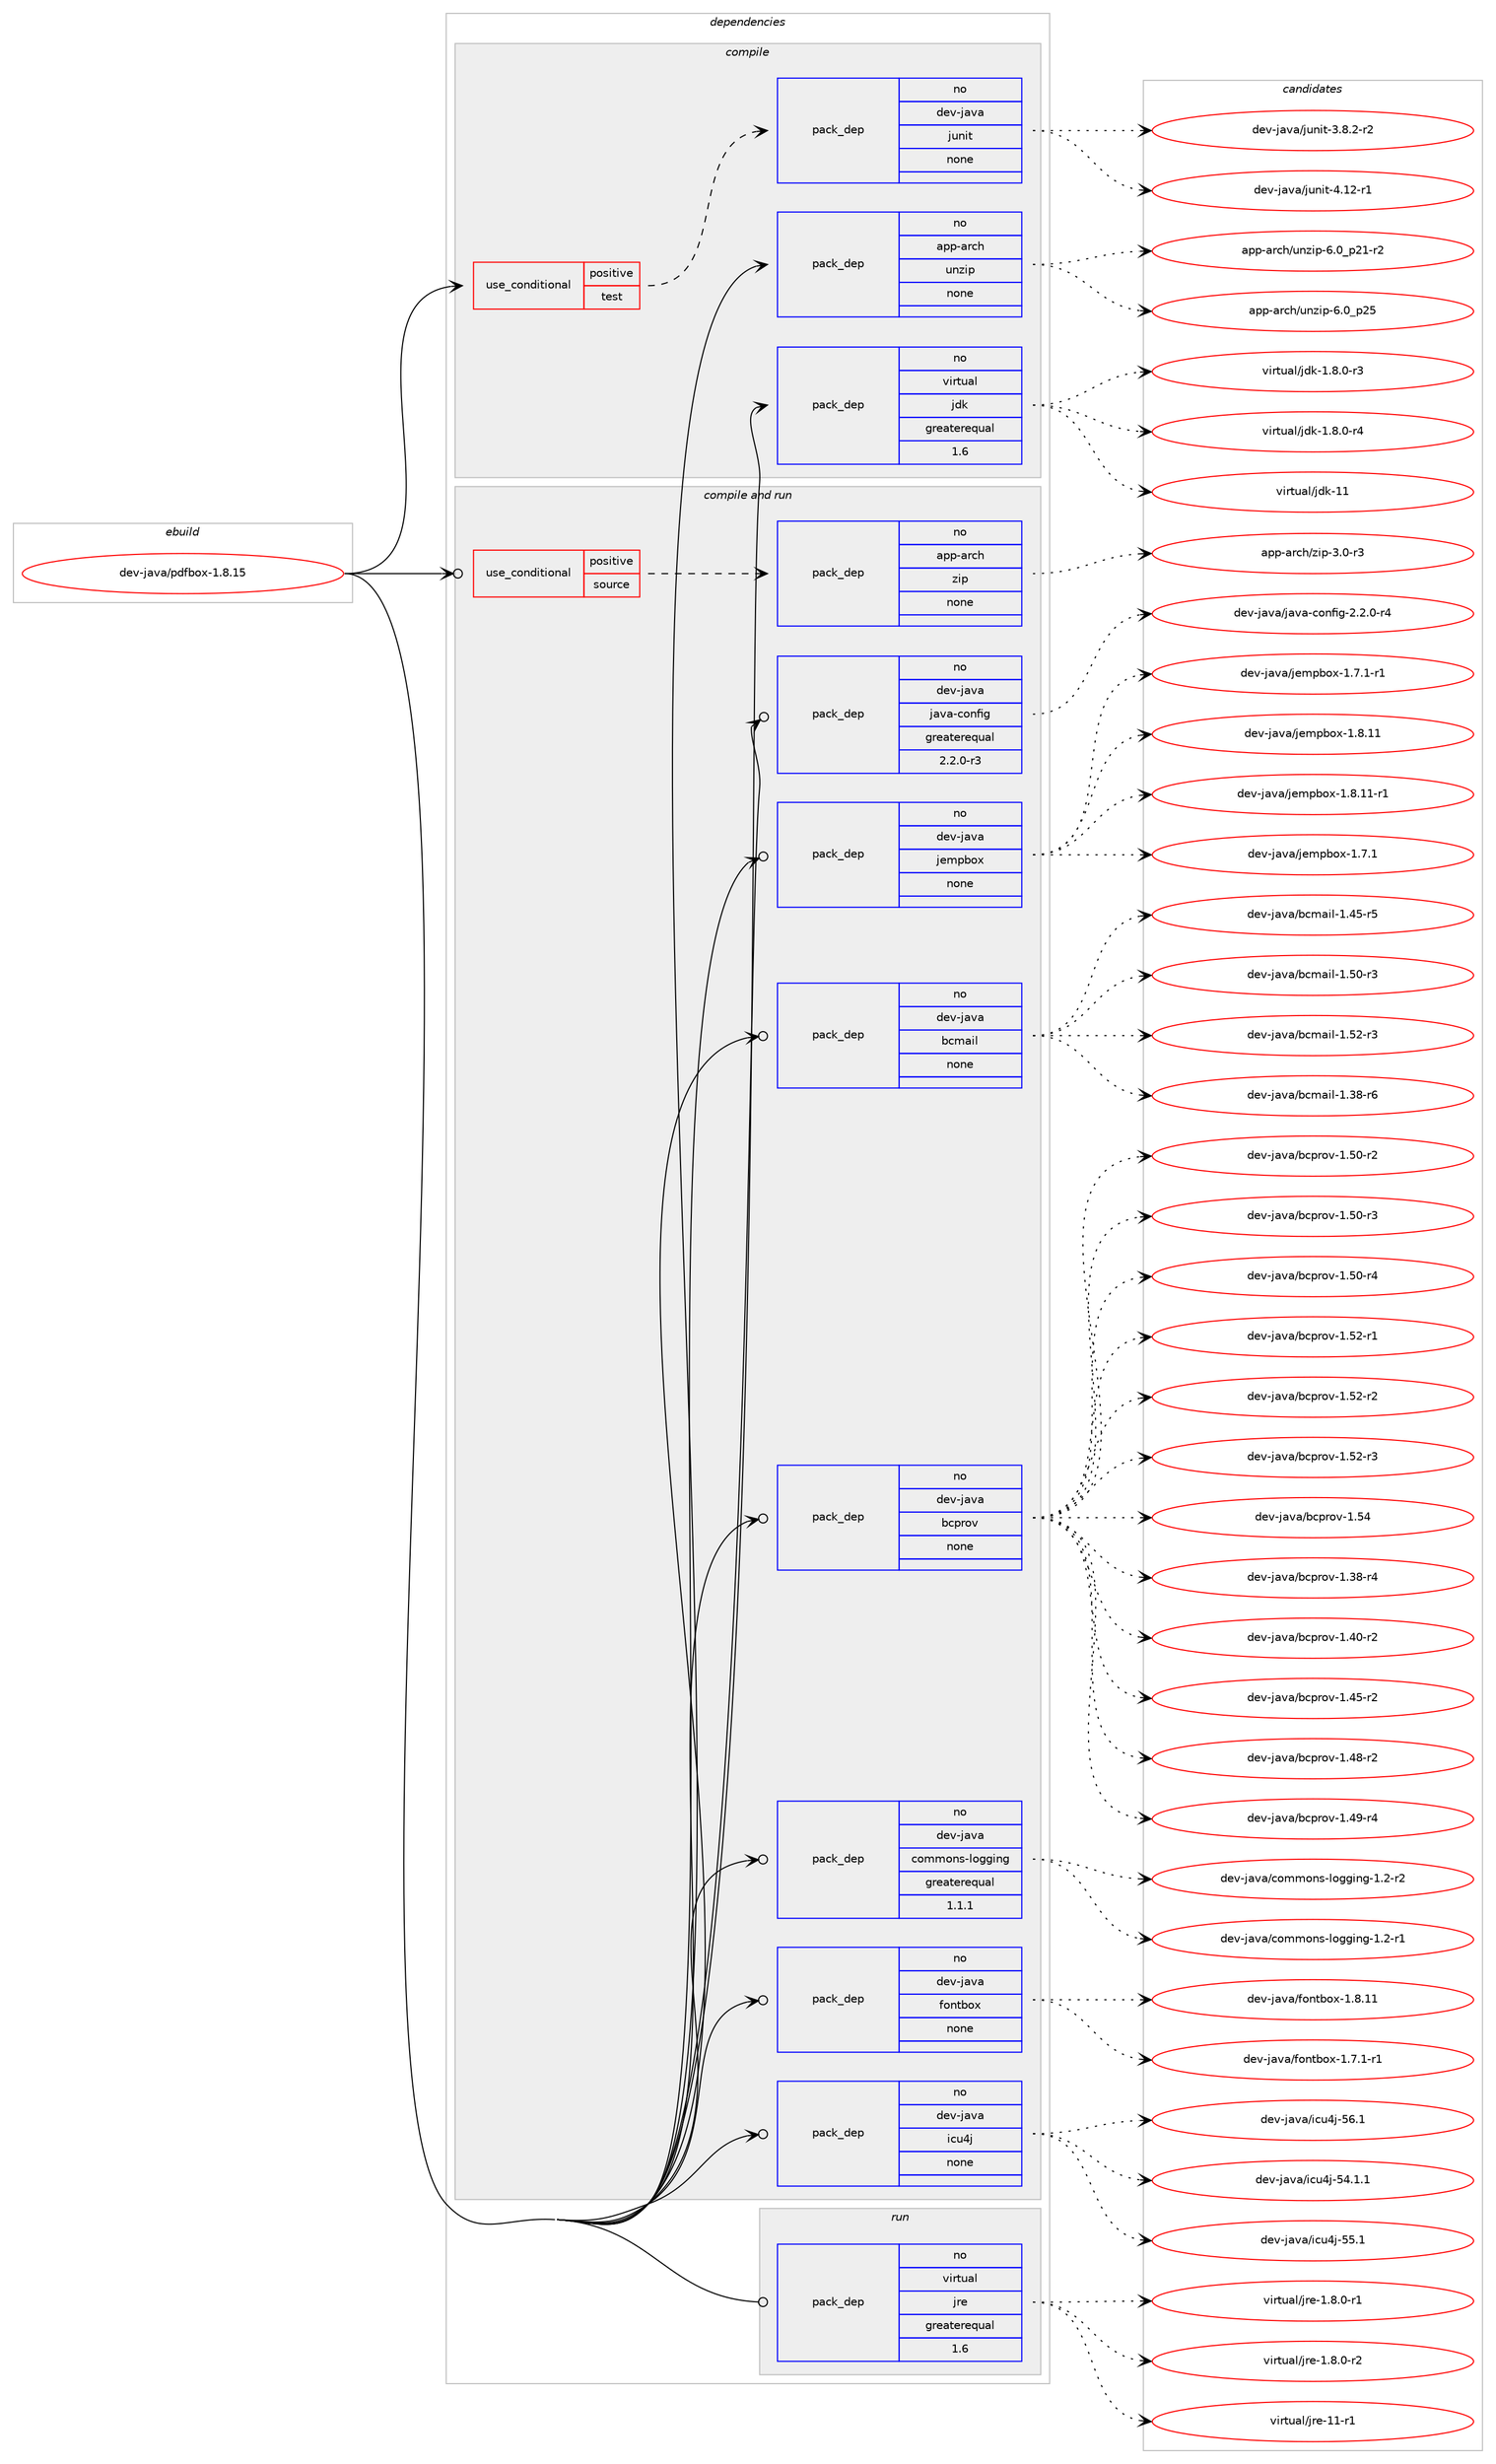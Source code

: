 digraph prolog {

# *************
# Graph options
# *************

newrank=true;
concentrate=true;
compound=true;
graph [rankdir=LR,fontname=Helvetica,fontsize=10,ranksep=1.5];#, ranksep=2.5, nodesep=0.2];
edge  [arrowhead=vee];
node  [fontname=Helvetica,fontsize=10];

# **********
# The ebuild
# **********

subgraph cluster_leftcol {
color=gray;
rank=same;
label=<<i>ebuild</i>>;
id [label="dev-java/pdfbox-1.8.15", color=red, width=4, href="../dev-java/pdfbox-1.8.15.svg"];
}

# ****************
# The dependencies
# ****************

subgraph cluster_midcol {
color=gray;
label=<<i>dependencies</i>>;
subgraph cluster_compile {
fillcolor="#eeeeee";
style=filled;
label=<<i>compile</i>>;
subgraph cond129346 {
dependency555975 [label=<<TABLE BORDER="0" CELLBORDER="1" CELLSPACING="0" CELLPADDING="4"><TR><TD ROWSPAN="3" CELLPADDING="10">use_conditional</TD></TR><TR><TD>positive</TD></TR><TR><TD>test</TD></TR></TABLE>>, shape=none, color=red];
subgraph pack415439 {
dependency555976 [label=<<TABLE BORDER="0" CELLBORDER="1" CELLSPACING="0" CELLPADDING="4" WIDTH="220"><TR><TD ROWSPAN="6" CELLPADDING="30">pack_dep</TD></TR><TR><TD WIDTH="110">no</TD></TR><TR><TD>dev-java</TD></TR><TR><TD>junit</TD></TR><TR><TD>none</TD></TR><TR><TD></TD></TR></TABLE>>, shape=none, color=blue];
}
dependency555975:e -> dependency555976:w [weight=20,style="dashed",arrowhead="vee"];
}
id:e -> dependency555975:w [weight=20,style="solid",arrowhead="vee"];
subgraph pack415440 {
dependency555977 [label=<<TABLE BORDER="0" CELLBORDER="1" CELLSPACING="0" CELLPADDING="4" WIDTH="220"><TR><TD ROWSPAN="6" CELLPADDING="30">pack_dep</TD></TR><TR><TD WIDTH="110">no</TD></TR><TR><TD>app-arch</TD></TR><TR><TD>unzip</TD></TR><TR><TD>none</TD></TR><TR><TD></TD></TR></TABLE>>, shape=none, color=blue];
}
id:e -> dependency555977:w [weight=20,style="solid",arrowhead="vee"];
subgraph pack415441 {
dependency555978 [label=<<TABLE BORDER="0" CELLBORDER="1" CELLSPACING="0" CELLPADDING="4" WIDTH="220"><TR><TD ROWSPAN="6" CELLPADDING="30">pack_dep</TD></TR><TR><TD WIDTH="110">no</TD></TR><TR><TD>virtual</TD></TR><TR><TD>jdk</TD></TR><TR><TD>greaterequal</TD></TR><TR><TD>1.6</TD></TR></TABLE>>, shape=none, color=blue];
}
id:e -> dependency555978:w [weight=20,style="solid",arrowhead="vee"];
}
subgraph cluster_compileandrun {
fillcolor="#eeeeee";
style=filled;
label=<<i>compile and run</i>>;
subgraph cond129347 {
dependency555979 [label=<<TABLE BORDER="0" CELLBORDER="1" CELLSPACING="0" CELLPADDING="4"><TR><TD ROWSPAN="3" CELLPADDING="10">use_conditional</TD></TR><TR><TD>positive</TD></TR><TR><TD>source</TD></TR></TABLE>>, shape=none, color=red];
subgraph pack415442 {
dependency555980 [label=<<TABLE BORDER="0" CELLBORDER="1" CELLSPACING="0" CELLPADDING="4" WIDTH="220"><TR><TD ROWSPAN="6" CELLPADDING="30">pack_dep</TD></TR><TR><TD WIDTH="110">no</TD></TR><TR><TD>app-arch</TD></TR><TR><TD>zip</TD></TR><TR><TD>none</TD></TR><TR><TD></TD></TR></TABLE>>, shape=none, color=blue];
}
dependency555979:e -> dependency555980:w [weight=20,style="dashed",arrowhead="vee"];
}
id:e -> dependency555979:w [weight=20,style="solid",arrowhead="odotvee"];
subgraph pack415443 {
dependency555981 [label=<<TABLE BORDER="0" CELLBORDER="1" CELLSPACING="0" CELLPADDING="4" WIDTH="220"><TR><TD ROWSPAN="6" CELLPADDING="30">pack_dep</TD></TR><TR><TD WIDTH="110">no</TD></TR><TR><TD>dev-java</TD></TR><TR><TD>bcmail</TD></TR><TR><TD>none</TD></TR><TR><TD></TD></TR></TABLE>>, shape=none, color=blue];
}
id:e -> dependency555981:w [weight=20,style="solid",arrowhead="odotvee"];
subgraph pack415444 {
dependency555982 [label=<<TABLE BORDER="0" CELLBORDER="1" CELLSPACING="0" CELLPADDING="4" WIDTH="220"><TR><TD ROWSPAN="6" CELLPADDING="30">pack_dep</TD></TR><TR><TD WIDTH="110">no</TD></TR><TR><TD>dev-java</TD></TR><TR><TD>bcprov</TD></TR><TR><TD>none</TD></TR><TR><TD></TD></TR></TABLE>>, shape=none, color=blue];
}
id:e -> dependency555982:w [weight=20,style="solid",arrowhead="odotvee"];
subgraph pack415445 {
dependency555983 [label=<<TABLE BORDER="0" CELLBORDER="1" CELLSPACING="0" CELLPADDING="4" WIDTH="220"><TR><TD ROWSPAN="6" CELLPADDING="30">pack_dep</TD></TR><TR><TD WIDTH="110">no</TD></TR><TR><TD>dev-java</TD></TR><TR><TD>commons-logging</TD></TR><TR><TD>greaterequal</TD></TR><TR><TD>1.1.1</TD></TR></TABLE>>, shape=none, color=blue];
}
id:e -> dependency555983:w [weight=20,style="solid",arrowhead="odotvee"];
subgraph pack415446 {
dependency555984 [label=<<TABLE BORDER="0" CELLBORDER="1" CELLSPACING="0" CELLPADDING="4" WIDTH="220"><TR><TD ROWSPAN="6" CELLPADDING="30">pack_dep</TD></TR><TR><TD WIDTH="110">no</TD></TR><TR><TD>dev-java</TD></TR><TR><TD>fontbox</TD></TR><TR><TD>none</TD></TR><TR><TD></TD></TR></TABLE>>, shape=none, color=blue];
}
id:e -> dependency555984:w [weight=20,style="solid",arrowhead="odotvee"];
subgraph pack415447 {
dependency555985 [label=<<TABLE BORDER="0" CELLBORDER="1" CELLSPACING="0" CELLPADDING="4" WIDTH="220"><TR><TD ROWSPAN="6" CELLPADDING="30">pack_dep</TD></TR><TR><TD WIDTH="110">no</TD></TR><TR><TD>dev-java</TD></TR><TR><TD>icu4j</TD></TR><TR><TD>none</TD></TR><TR><TD></TD></TR></TABLE>>, shape=none, color=blue];
}
id:e -> dependency555985:w [weight=20,style="solid",arrowhead="odotvee"];
subgraph pack415448 {
dependency555986 [label=<<TABLE BORDER="0" CELLBORDER="1" CELLSPACING="0" CELLPADDING="4" WIDTH="220"><TR><TD ROWSPAN="6" CELLPADDING="30">pack_dep</TD></TR><TR><TD WIDTH="110">no</TD></TR><TR><TD>dev-java</TD></TR><TR><TD>java-config</TD></TR><TR><TD>greaterequal</TD></TR><TR><TD>2.2.0-r3</TD></TR></TABLE>>, shape=none, color=blue];
}
id:e -> dependency555986:w [weight=20,style="solid",arrowhead="odotvee"];
subgraph pack415449 {
dependency555987 [label=<<TABLE BORDER="0" CELLBORDER="1" CELLSPACING="0" CELLPADDING="4" WIDTH="220"><TR><TD ROWSPAN="6" CELLPADDING="30">pack_dep</TD></TR><TR><TD WIDTH="110">no</TD></TR><TR><TD>dev-java</TD></TR><TR><TD>jempbox</TD></TR><TR><TD>none</TD></TR><TR><TD></TD></TR></TABLE>>, shape=none, color=blue];
}
id:e -> dependency555987:w [weight=20,style="solid",arrowhead="odotvee"];
}
subgraph cluster_run {
fillcolor="#eeeeee";
style=filled;
label=<<i>run</i>>;
subgraph pack415450 {
dependency555988 [label=<<TABLE BORDER="0" CELLBORDER="1" CELLSPACING="0" CELLPADDING="4" WIDTH="220"><TR><TD ROWSPAN="6" CELLPADDING="30">pack_dep</TD></TR><TR><TD WIDTH="110">no</TD></TR><TR><TD>virtual</TD></TR><TR><TD>jre</TD></TR><TR><TD>greaterequal</TD></TR><TR><TD>1.6</TD></TR></TABLE>>, shape=none, color=blue];
}
id:e -> dependency555988:w [weight=20,style="solid",arrowhead="odot"];
}
}

# **************
# The candidates
# **************

subgraph cluster_choices {
rank=same;
color=gray;
label=<<i>candidates</i>>;

subgraph choice415439 {
color=black;
nodesep=1;
choice100101118451069711897471061171101051164551465646504511450 [label="dev-java/junit-3.8.2-r2", color=red, width=4,href="../dev-java/junit-3.8.2-r2.svg"];
choice1001011184510697118974710611711010511645524649504511449 [label="dev-java/junit-4.12-r1", color=red, width=4,href="../dev-java/junit-4.12-r1.svg"];
dependency555976:e -> choice100101118451069711897471061171101051164551465646504511450:w [style=dotted,weight="100"];
dependency555976:e -> choice1001011184510697118974710611711010511645524649504511449:w [style=dotted,weight="100"];
}
subgraph choice415440 {
color=black;
nodesep=1;
choice9711211245971149910447117110122105112455446489511250494511450 [label="app-arch/unzip-6.0_p21-r2", color=red, width=4,href="../app-arch/unzip-6.0_p21-r2.svg"];
choice971121124597114991044711711012210511245544648951125053 [label="app-arch/unzip-6.0_p25", color=red, width=4,href="../app-arch/unzip-6.0_p25.svg"];
dependency555977:e -> choice9711211245971149910447117110122105112455446489511250494511450:w [style=dotted,weight="100"];
dependency555977:e -> choice971121124597114991044711711012210511245544648951125053:w [style=dotted,weight="100"];
}
subgraph choice415441 {
color=black;
nodesep=1;
choice11810511411611797108471061001074549465646484511451 [label="virtual/jdk-1.8.0-r3", color=red, width=4,href="../virtual/jdk-1.8.0-r3.svg"];
choice11810511411611797108471061001074549465646484511452 [label="virtual/jdk-1.8.0-r4", color=red, width=4,href="../virtual/jdk-1.8.0-r4.svg"];
choice1181051141161179710847106100107454949 [label="virtual/jdk-11", color=red, width=4,href="../virtual/jdk-11.svg"];
dependency555978:e -> choice11810511411611797108471061001074549465646484511451:w [style=dotted,weight="100"];
dependency555978:e -> choice11810511411611797108471061001074549465646484511452:w [style=dotted,weight="100"];
dependency555978:e -> choice1181051141161179710847106100107454949:w [style=dotted,weight="100"];
}
subgraph choice415442 {
color=black;
nodesep=1;
choice9711211245971149910447122105112455146484511451 [label="app-arch/zip-3.0-r3", color=red, width=4,href="../app-arch/zip-3.0-r3.svg"];
dependency555980:e -> choice9711211245971149910447122105112455146484511451:w [style=dotted,weight="100"];
}
subgraph choice415443 {
color=black;
nodesep=1;
choice1001011184510697118974798991099710510845494651564511454 [label="dev-java/bcmail-1.38-r6", color=red, width=4,href="../dev-java/bcmail-1.38-r6.svg"];
choice1001011184510697118974798991099710510845494652534511453 [label="dev-java/bcmail-1.45-r5", color=red, width=4,href="../dev-java/bcmail-1.45-r5.svg"];
choice1001011184510697118974798991099710510845494653484511451 [label="dev-java/bcmail-1.50-r3", color=red, width=4,href="../dev-java/bcmail-1.50-r3.svg"];
choice1001011184510697118974798991099710510845494653504511451 [label="dev-java/bcmail-1.52-r3", color=red, width=4,href="../dev-java/bcmail-1.52-r3.svg"];
dependency555981:e -> choice1001011184510697118974798991099710510845494651564511454:w [style=dotted,weight="100"];
dependency555981:e -> choice1001011184510697118974798991099710510845494652534511453:w [style=dotted,weight="100"];
dependency555981:e -> choice1001011184510697118974798991099710510845494653484511451:w [style=dotted,weight="100"];
dependency555981:e -> choice1001011184510697118974798991099710510845494653504511451:w [style=dotted,weight="100"];
}
subgraph choice415444 {
color=black;
nodesep=1;
choice10010111845106971189747989911211411111845494651564511452 [label="dev-java/bcprov-1.38-r4", color=red, width=4,href="../dev-java/bcprov-1.38-r4.svg"];
choice10010111845106971189747989911211411111845494652484511450 [label="dev-java/bcprov-1.40-r2", color=red, width=4,href="../dev-java/bcprov-1.40-r2.svg"];
choice10010111845106971189747989911211411111845494652534511450 [label="dev-java/bcprov-1.45-r2", color=red, width=4,href="../dev-java/bcprov-1.45-r2.svg"];
choice10010111845106971189747989911211411111845494652564511450 [label="dev-java/bcprov-1.48-r2", color=red, width=4,href="../dev-java/bcprov-1.48-r2.svg"];
choice10010111845106971189747989911211411111845494652574511452 [label="dev-java/bcprov-1.49-r4", color=red, width=4,href="../dev-java/bcprov-1.49-r4.svg"];
choice10010111845106971189747989911211411111845494653484511450 [label="dev-java/bcprov-1.50-r2", color=red, width=4,href="../dev-java/bcprov-1.50-r2.svg"];
choice10010111845106971189747989911211411111845494653484511451 [label="dev-java/bcprov-1.50-r3", color=red, width=4,href="../dev-java/bcprov-1.50-r3.svg"];
choice10010111845106971189747989911211411111845494653484511452 [label="dev-java/bcprov-1.50-r4", color=red, width=4,href="../dev-java/bcprov-1.50-r4.svg"];
choice10010111845106971189747989911211411111845494653504511449 [label="dev-java/bcprov-1.52-r1", color=red, width=4,href="../dev-java/bcprov-1.52-r1.svg"];
choice10010111845106971189747989911211411111845494653504511450 [label="dev-java/bcprov-1.52-r2", color=red, width=4,href="../dev-java/bcprov-1.52-r2.svg"];
choice10010111845106971189747989911211411111845494653504511451 [label="dev-java/bcprov-1.52-r3", color=red, width=4,href="../dev-java/bcprov-1.52-r3.svg"];
choice1001011184510697118974798991121141111184549465352 [label="dev-java/bcprov-1.54", color=red, width=4,href="../dev-java/bcprov-1.54.svg"];
dependency555982:e -> choice10010111845106971189747989911211411111845494651564511452:w [style=dotted,weight="100"];
dependency555982:e -> choice10010111845106971189747989911211411111845494652484511450:w [style=dotted,weight="100"];
dependency555982:e -> choice10010111845106971189747989911211411111845494652534511450:w [style=dotted,weight="100"];
dependency555982:e -> choice10010111845106971189747989911211411111845494652564511450:w [style=dotted,weight="100"];
dependency555982:e -> choice10010111845106971189747989911211411111845494652574511452:w [style=dotted,weight="100"];
dependency555982:e -> choice10010111845106971189747989911211411111845494653484511450:w [style=dotted,weight="100"];
dependency555982:e -> choice10010111845106971189747989911211411111845494653484511451:w [style=dotted,weight="100"];
dependency555982:e -> choice10010111845106971189747989911211411111845494653484511452:w [style=dotted,weight="100"];
dependency555982:e -> choice10010111845106971189747989911211411111845494653504511449:w [style=dotted,weight="100"];
dependency555982:e -> choice10010111845106971189747989911211411111845494653504511450:w [style=dotted,weight="100"];
dependency555982:e -> choice10010111845106971189747989911211411111845494653504511451:w [style=dotted,weight="100"];
dependency555982:e -> choice1001011184510697118974798991121141111184549465352:w [style=dotted,weight="100"];
}
subgraph choice415445 {
color=black;
nodesep=1;
choice100101118451069711897479911110910911111011545108111103103105110103454946504511449 [label="dev-java/commons-logging-1.2-r1", color=red, width=4,href="../dev-java/commons-logging-1.2-r1.svg"];
choice100101118451069711897479911110910911111011545108111103103105110103454946504511450 [label="dev-java/commons-logging-1.2-r2", color=red, width=4,href="../dev-java/commons-logging-1.2-r2.svg"];
dependency555983:e -> choice100101118451069711897479911110910911111011545108111103103105110103454946504511449:w [style=dotted,weight="100"];
dependency555983:e -> choice100101118451069711897479911110910911111011545108111103103105110103454946504511450:w [style=dotted,weight="100"];
}
subgraph choice415446 {
color=black;
nodesep=1;
choice10010111845106971189747102111110116981111204549465546494511449 [label="dev-java/fontbox-1.7.1-r1", color=red, width=4,href="../dev-java/fontbox-1.7.1-r1.svg"];
choice100101118451069711897471021111101169811112045494656464949 [label="dev-java/fontbox-1.8.11", color=red, width=4,href="../dev-java/fontbox-1.8.11.svg"];
dependency555984:e -> choice10010111845106971189747102111110116981111204549465546494511449:w [style=dotted,weight="100"];
dependency555984:e -> choice100101118451069711897471021111101169811112045494656464949:w [style=dotted,weight="100"];
}
subgraph choice415447 {
color=black;
nodesep=1;
choice10010111845106971189747105991175210645535246494649 [label="dev-java/icu4j-54.1.1", color=red, width=4,href="../dev-java/icu4j-54.1.1.svg"];
choice1001011184510697118974710599117521064553534649 [label="dev-java/icu4j-55.1", color=red, width=4,href="../dev-java/icu4j-55.1.svg"];
choice1001011184510697118974710599117521064553544649 [label="dev-java/icu4j-56.1", color=red, width=4,href="../dev-java/icu4j-56.1.svg"];
dependency555985:e -> choice10010111845106971189747105991175210645535246494649:w [style=dotted,weight="100"];
dependency555985:e -> choice1001011184510697118974710599117521064553534649:w [style=dotted,weight="100"];
dependency555985:e -> choice1001011184510697118974710599117521064553544649:w [style=dotted,weight="100"];
}
subgraph choice415448 {
color=black;
nodesep=1;
choice10010111845106971189747106971189745991111101021051034550465046484511452 [label="dev-java/java-config-2.2.0-r4", color=red, width=4,href="../dev-java/java-config-2.2.0-r4.svg"];
dependency555986:e -> choice10010111845106971189747106971189745991111101021051034550465046484511452:w [style=dotted,weight="100"];
}
subgraph choice415449 {
color=black;
nodesep=1;
choice1001011184510697118974710610110911298111120454946554649 [label="dev-java/jempbox-1.7.1", color=red, width=4,href="../dev-java/jempbox-1.7.1.svg"];
choice10010111845106971189747106101109112981111204549465546494511449 [label="dev-java/jempbox-1.7.1-r1", color=red, width=4,href="../dev-java/jempbox-1.7.1-r1.svg"];
choice100101118451069711897471061011091129811112045494656464949 [label="dev-java/jempbox-1.8.11", color=red, width=4,href="../dev-java/jempbox-1.8.11.svg"];
choice1001011184510697118974710610110911298111120454946564649494511449 [label="dev-java/jempbox-1.8.11-r1", color=red, width=4,href="../dev-java/jempbox-1.8.11-r1.svg"];
dependency555987:e -> choice1001011184510697118974710610110911298111120454946554649:w [style=dotted,weight="100"];
dependency555987:e -> choice10010111845106971189747106101109112981111204549465546494511449:w [style=dotted,weight="100"];
dependency555987:e -> choice100101118451069711897471061011091129811112045494656464949:w [style=dotted,weight="100"];
dependency555987:e -> choice1001011184510697118974710610110911298111120454946564649494511449:w [style=dotted,weight="100"];
}
subgraph choice415450 {
color=black;
nodesep=1;
choice11810511411611797108471061141014549465646484511449 [label="virtual/jre-1.8.0-r1", color=red, width=4,href="../virtual/jre-1.8.0-r1.svg"];
choice11810511411611797108471061141014549465646484511450 [label="virtual/jre-1.8.0-r2", color=red, width=4,href="../virtual/jre-1.8.0-r2.svg"];
choice11810511411611797108471061141014549494511449 [label="virtual/jre-11-r1", color=red, width=4,href="../virtual/jre-11-r1.svg"];
dependency555988:e -> choice11810511411611797108471061141014549465646484511449:w [style=dotted,weight="100"];
dependency555988:e -> choice11810511411611797108471061141014549465646484511450:w [style=dotted,weight="100"];
dependency555988:e -> choice11810511411611797108471061141014549494511449:w [style=dotted,weight="100"];
}
}

}
